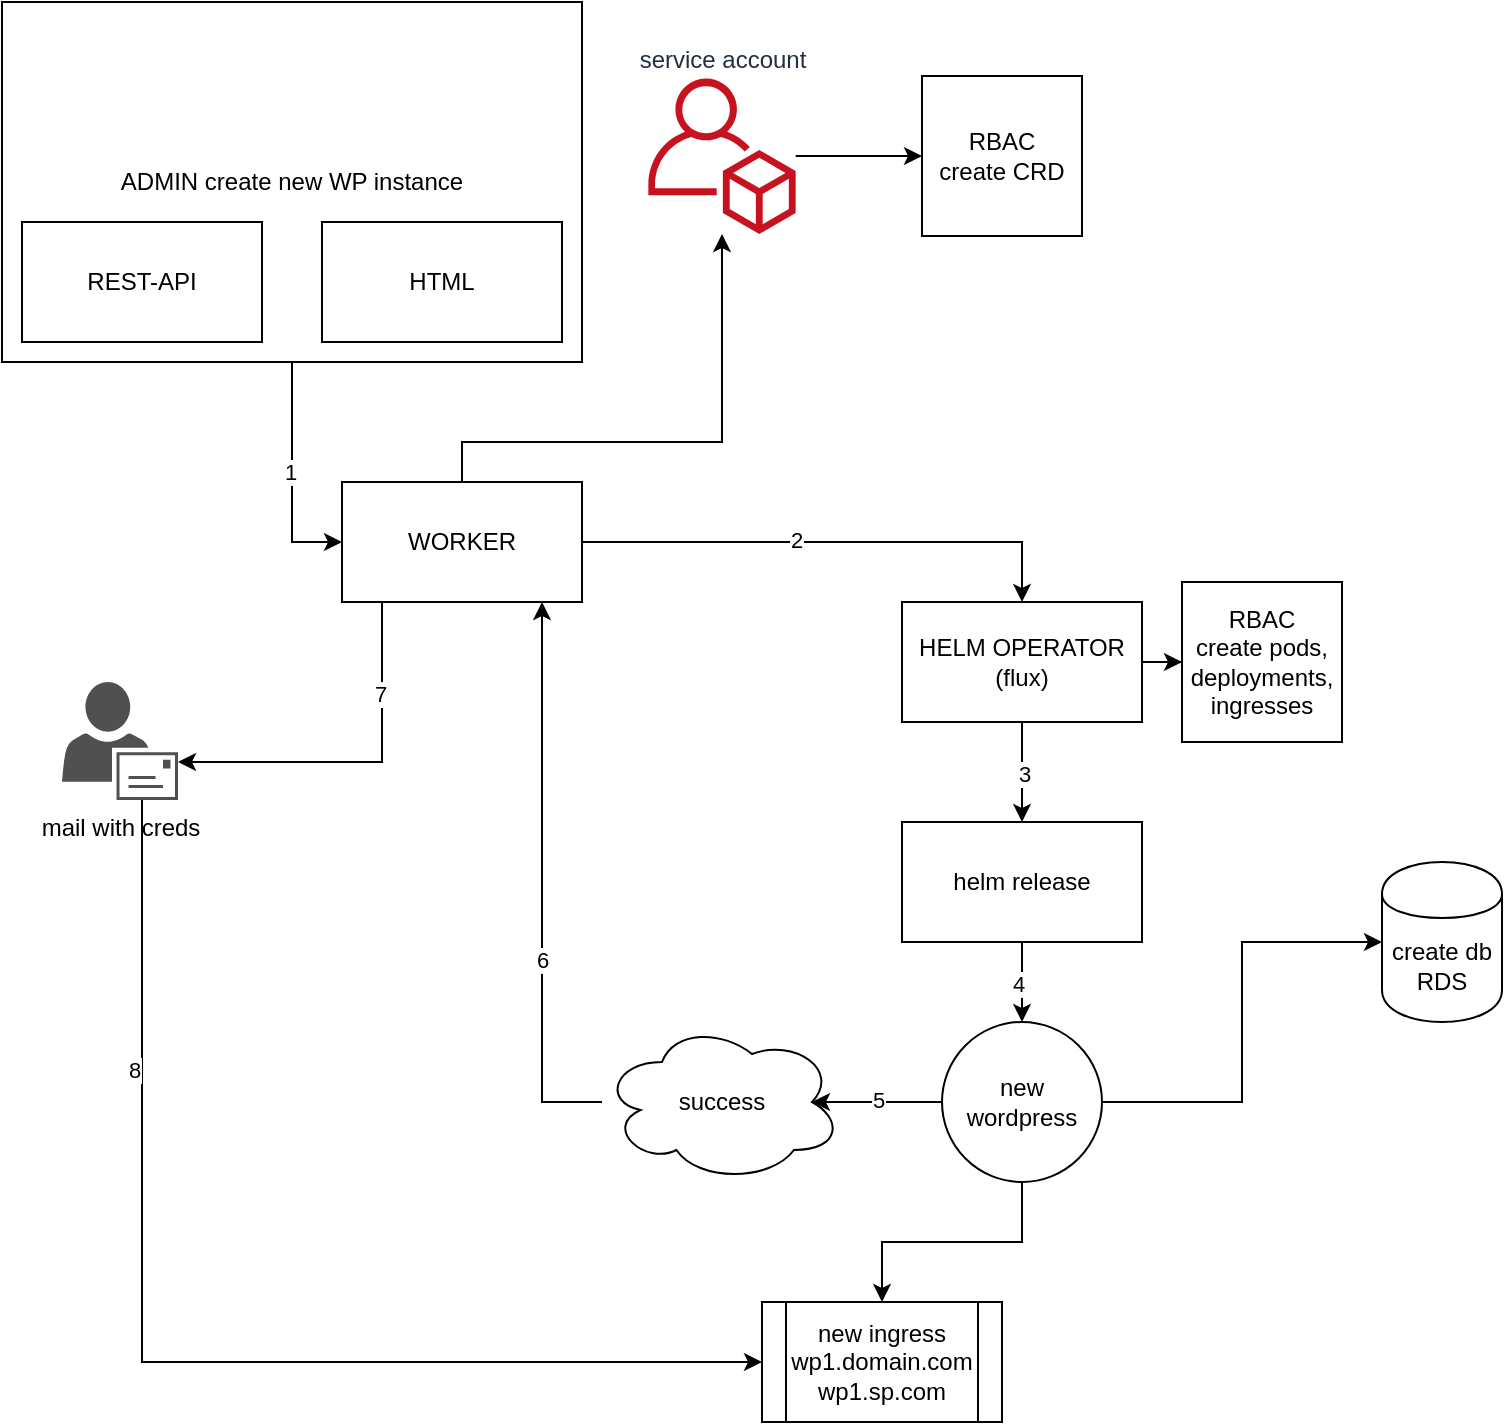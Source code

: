 <mxfile version="13.0.3" type="device"><diagram id="VKfQo_2fINsLM9denKPg" name="Page-1"><mxGraphModel dx="1106" dy="830" grid="1" gridSize="10" guides="1" tooltips="1" connect="1" arrows="1" fold="1" page="1" pageScale="1" pageWidth="827" pageHeight="1169" math="0" shadow="0"><root><mxCell id="0"/><mxCell id="1" parent="0"/><mxCell id="jHSJPHmR97IWWHNs_PAL-7" style="edgeStyle=orthogonalEdgeStyle;rounded=0;orthogonalLoop=1;jettySize=auto;html=1;entryX=0;entryY=0.5;entryDx=0;entryDy=0;" parent="1" source="jHSJPHmR97IWWHNs_PAL-1" target="jHSJPHmR97IWWHNs_PAL-2" edge="1"><mxGeometry relative="1" as="geometry"/></mxCell><mxCell id="jHSJPHmR97IWWHNs_PAL-29" value="1" style="edgeLabel;html=1;align=center;verticalAlign=middle;resizable=0;points=[];" parent="jHSJPHmR97IWWHNs_PAL-7" vertex="1" connectable="0"><mxGeometry x="-0.056" y="-1" relative="1" as="geometry"><mxPoint as="offset"/></mxGeometry></mxCell><mxCell id="jHSJPHmR97IWWHNs_PAL-1" value="ADMIN create new WP instance" style="rounded=0;whiteSpace=wrap;html=1;labelPosition=center;verticalLabelPosition=middle;align=center;verticalAlign=middle;" parent="1" vertex="1"><mxGeometry x="10" y="20" width="290" height="180" as="geometry"/></mxCell><mxCell id="jHSJPHmR97IWWHNs_PAL-8" style="edgeStyle=orthogonalEdgeStyle;rounded=0;orthogonalLoop=1;jettySize=auto;html=1;entryX=0.5;entryY=0;entryDx=0;entryDy=0;" parent="1" source="jHSJPHmR97IWWHNs_PAL-2" target="jHSJPHmR97IWWHNs_PAL-6" edge="1"><mxGeometry relative="1" as="geometry"/></mxCell><mxCell id="jHSJPHmR97IWWHNs_PAL-30" value="2" style="edgeLabel;html=1;align=center;verticalAlign=middle;resizable=0;points=[];" parent="jHSJPHmR97IWWHNs_PAL-8" vertex="1" connectable="0"><mxGeometry x="-0.15" y="1" relative="1" as="geometry"><mxPoint as="offset"/></mxGeometry></mxCell><mxCell id="jHSJPHmR97IWWHNs_PAL-10" style="edgeStyle=orthogonalEdgeStyle;rounded=0;orthogonalLoop=1;jettySize=auto;html=1;" parent="1" source="jHSJPHmR97IWWHNs_PAL-2" target="jHSJPHmR97IWWHNs_PAL-11" edge="1"><mxGeometry relative="1" as="geometry"><mxPoint x="360" y="160" as="targetPoint"/><Array as="points"><mxPoint x="240" y="240"/><mxPoint x="370" y="240"/></Array></mxGeometry></mxCell><mxCell id="jHSJPHmR97IWWHNs_PAL-43" style="edgeStyle=orthogonalEdgeStyle;rounded=0;orthogonalLoop=1;jettySize=auto;html=1;" parent="1" source="jHSJPHmR97IWWHNs_PAL-2" target="jHSJPHmR97IWWHNs_PAL-42" edge="1"><mxGeometry relative="1" as="geometry"><Array as="points"><mxPoint x="200" y="400"/></Array></mxGeometry></mxCell><mxCell id="jHSJPHmR97IWWHNs_PAL-44" value="7" style="edgeLabel;html=1;align=center;verticalAlign=middle;resizable=0;points=[];" parent="jHSJPHmR97IWWHNs_PAL-43" vertex="1" connectable="0"><mxGeometry x="-0.494" y="-1" relative="1" as="geometry"><mxPoint as="offset"/></mxGeometry></mxCell><mxCell id="jHSJPHmR97IWWHNs_PAL-2" value="WORKER" style="rounded=0;whiteSpace=wrap;html=1;" parent="1" vertex="1"><mxGeometry x="180" y="260" width="120" height="60" as="geometry"/></mxCell><mxCell id="jHSJPHmR97IWWHNs_PAL-4" value="REST-API" style="rounded=0;whiteSpace=wrap;html=1;" parent="1" vertex="1"><mxGeometry x="20" y="130" width="120" height="60" as="geometry"/></mxCell><mxCell id="jHSJPHmR97IWWHNs_PAL-5" value="HTML" style="rounded=0;whiteSpace=wrap;html=1;" parent="1" vertex="1"><mxGeometry x="170" y="130" width="120" height="60" as="geometry"/></mxCell><mxCell id="jHSJPHmR97IWWHNs_PAL-16" style="edgeStyle=orthogonalEdgeStyle;rounded=0;orthogonalLoop=1;jettySize=auto;html=1;" parent="1" source="jHSJPHmR97IWWHNs_PAL-6" target="jHSJPHmR97IWWHNs_PAL-15" edge="1"><mxGeometry relative="1" as="geometry"/></mxCell><mxCell id="jHSJPHmR97IWWHNs_PAL-17" style="edgeStyle=orthogonalEdgeStyle;rounded=0;orthogonalLoop=1;jettySize=auto;html=1;" parent="1" source="jHSJPHmR97IWWHNs_PAL-6" target="jHSJPHmR97IWWHNs_PAL-9" edge="1"><mxGeometry relative="1" as="geometry"/></mxCell><mxCell id="jHSJPHmR97IWWHNs_PAL-31" value="3" style="edgeLabel;html=1;align=center;verticalAlign=middle;resizable=0;points=[];" parent="jHSJPHmR97IWWHNs_PAL-17" vertex="1" connectable="0"><mxGeometry x="0.036" y="1" relative="1" as="geometry"><mxPoint as="offset"/></mxGeometry></mxCell><mxCell id="jHSJPHmR97IWWHNs_PAL-6" value="HELM OPERATOR&lt;br&gt;(flux)" style="rounded=0;whiteSpace=wrap;html=1;" parent="1" vertex="1"><mxGeometry x="460" y="320" width="120" height="60" as="geometry"/></mxCell><mxCell id="jHSJPHmR97IWWHNs_PAL-19" style="edgeStyle=orthogonalEdgeStyle;rounded=0;orthogonalLoop=1;jettySize=auto;html=1;entryX=0.5;entryY=0;entryDx=0;entryDy=0;" parent="1" source="jHSJPHmR97IWWHNs_PAL-9" target="jHSJPHmR97IWWHNs_PAL-18" edge="1"><mxGeometry relative="1" as="geometry"/></mxCell><mxCell id="jHSJPHmR97IWWHNs_PAL-32" value="4" style="edgeLabel;html=1;align=center;verticalAlign=middle;resizable=0;points=[];" parent="jHSJPHmR97IWWHNs_PAL-19" vertex="1" connectable="0"><mxGeometry x="0.023" y="-2" relative="1" as="geometry"><mxPoint as="offset"/></mxGeometry></mxCell><mxCell id="jHSJPHmR97IWWHNs_PAL-9" value="helm release" style="rounded=0;whiteSpace=wrap;html=1;" parent="1" vertex="1"><mxGeometry x="460" y="430" width="120" height="60" as="geometry"/></mxCell><mxCell id="jHSJPHmR97IWWHNs_PAL-13" style="edgeStyle=orthogonalEdgeStyle;rounded=0;orthogonalLoop=1;jettySize=auto;html=1;entryX=0;entryY=0.5;entryDx=0;entryDy=0;" parent="1" source="jHSJPHmR97IWWHNs_PAL-11" target="jHSJPHmR97IWWHNs_PAL-12" edge="1"><mxGeometry relative="1" as="geometry"/></mxCell><mxCell id="jHSJPHmR97IWWHNs_PAL-11" value="service account" style="outlineConnect=0;fontColor=#232F3E;gradientColor=none;fillColor=#C7131F;strokeColor=none;dashed=0;verticalLabelPosition=top;verticalAlign=bottom;align=center;html=1;fontSize=12;fontStyle=0;aspect=fixed;pointerEvents=1;shape=mxgraph.aws4.organizations_account;labelPosition=center;" parent="1" vertex="1"><mxGeometry x="333" y="58" width="74" height="78" as="geometry"/></mxCell><mxCell id="jHSJPHmR97IWWHNs_PAL-12" value="RBAC&lt;br&gt;create CRD" style="whiteSpace=wrap;html=1;aspect=fixed;" parent="1" vertex="1"><mxGeometry x="470" y="57" width="80" height="80" as="geometry"/></mxCell><mxCell id="jHSJPHmR97IWWHNs_PAL-14" value="create db&lt;br&gt;RDS" style="shape=cylinder;whiteSpace=wrap;html=1;boundedLbl=1;backgroundOutline=1;" parent="1" vertex="1"><mxGeometry x="700" y="450" width="60" height="80" as="geometry"/></mxCell><mxCell id="jHSJPHmR97IWWHNs_PAL-15" value="RBAC&lt;br&gt;create pods, deployments, ingresses" style="whiteSpace=wrap;html=1;aspect=fixed;" parent="1" vertex="1"><mxGeometry x="600" y="310" width="80" height="80" as="geometry"/></mxCell><mxCell id="jHSJPHmR97IWWHNs_PAL-20" style="edgeStyle=orthogonalEdgeStyle;rounded=0;orthogonalLoop=1;jettySize=auto;html=1;" parent="1" source="jHSJPHmR97IWWHNs_PAL-18" target="jHSJPHmR97IWWHNs_PAL-14" edge="1"><mxGeometry relative="1" as="geometry"/></mxCell><mxCell id="jHSJPHmR97IWWHNs_PAL-21" style="edgeStyle=orthogonalEdgeStyle;rounded=0;orthogonalLoop=1;jettySize=auto;html=1;" parent="1" source="jHSJPHmR97IWWHNs_PAL-18" target="jHSJPHmR97IWWHNs_PAL-22" edge="1"><mxGeometry relative="1" as="geometry"><mxPoint x="414" y="720" as="targetPoint"/></mxGeometry></mxCell><mxCell id="jHSJPHmR97IWWHNs_PAL-34" style="edgeStyle=orthogonalEdgeStyle;rounded=0;orthogonalLoop=1;jettySize=auto;html=1;entryX=0.875;entryY=0.5;entryDx=0;entryDy=0;entryPerimeter=0;" parent="1" source="jHSJPHmR97IWWHNs_PAL-18" target="jHSJPHmR97IWWHNs_PAL-33" edge="1"><mxGeometry relative="1" as="geometry"/></mxCell><mxCell id="jHSJPHmR97IWWHNs_PAL-36" value="5" style="edgeLabel;html=1;align=center;verticalAlign=middle;resizable=0;points=[];" parent="jHSJPHmR97IWWHNs_PAL-34" vertex="1" connectable="0"><mxGeometry x="-0.015" y="-1" relative="1" as="geometry"><mxPoint as="offset"/></mxGeometry></mxCell><mxCell id="jHSJPHmR97IWWHNs_PAL-18" value="new wordpress" style="ellipse;whiteSpace=wrap;html=1;aspect=fixed;" parent="1" vertex="1"><mxGeometry x="480" y="530" width="80" height="80" as="geometry"/></mxCell><mxCell id="jHSJPHmR97IWWHNs_PAL-22" value="new ingress&lt;br&gt;wp1.domain.com&lt;br&gt;wp1.sp.com" style="shape=process;whiteSpace=wrap;html=1;backgroundOutline=1;" parent="1" vertex="1"><mxGeometry x="390" y="670" width="120" height="60" as="geometry"/></mxCell><mxCell id="jHSJPHmR97IWWHNs_PAL-35" style="edgeStyle=orthogonalEdgeStyle;rounded=0;orthogonalLoop=1;jettySize=auto;html=1;" parent="1" source="jHSJPHmR97IWWHNs_PAL-33" edge="1"><mxGeometry relative="1" as="geometry"><mxPoint x="280" y="320" as="targetPoint"/><Array as="points"><mxPoint x="280" y="570"/><mxPoint x="280" y="320"/></Array></mxGeometry></mxCell><mxCell id="jHSJPHmR97IWWHNs_PAL-41" value="6" style="edgeLabel;html=1;align=center;verticalAlign=middle;resizable=0;points=[];" parent="jHSJPHmR97IWWHNs_PAL-35" vertex="1" connectable="0"><mxGeometry x="-0.279" relative="1" as="geometry"><mxPoint as="offset"/></mxGeometry></mxCell><mxCell id="jHSJPHmR97IWWHNs_PAL-33" value="success" style="ellipse;shape=cloud;whiteSpace=wrap;html=1;" parent="1" vertex="1"><mxGeometry x="310" y="530" width="120" height="80" as="geometry"/></mxCell><mxCell id="jHSJPHmR97IWWHNs_PAL-46" style="edgeStyle=orthogonalEdgeStyle;rounded=0;orthogonalLoop=1;jettySize=auto;html=1;entryX=0;entryY=0.5;entryDx=0;entryDy=0;" parent="1" source="jHSJPHmR97IWWHNs_PAL-42" target="jHSJPHmR97IWWHNs_PAL-22" edge="1"><mxGeometry relative="1" as="geometry"><mxPoint x="80" y="700" as="targetPoint"/><Array as="points"><mxPoint x="80" y="700"/></Array></mxGeometry></mxCell><mxCell id="jHSJPHmR97IWWHNs_PAL-47" value="8" style="edgeLabel;html=1;align=center;verticalAlign=middle;resizable=0;points=[];" parent="jHSJPHmR97IWWHNs_PAL-46" vertex="1" connectable="0"><mxGeometry x="-0.543" y="-4" relative="1" as="geometry"><mxPoint as="offset"/></mxGeometry></mxCell><mxCell id="jHSJPHmR97IWWHNs_PAL-42" value="mail with creds" style="pointerEvents=1;shadow=0;dashed=0;html=1;strokeColor=none;fillColor=#505050;labelPosition=center;verticalLabelPosition=bottom;verticalAlign=top;outlineConnect=0;align=center;shape=mxgraph.office.users.mail_user;" parent="1" vertex="1"><mxGeometry x="40" y="360" width="58" height="59" as="geometry"/></mxCell></root></mxGraphModel></diagram></mxfile>